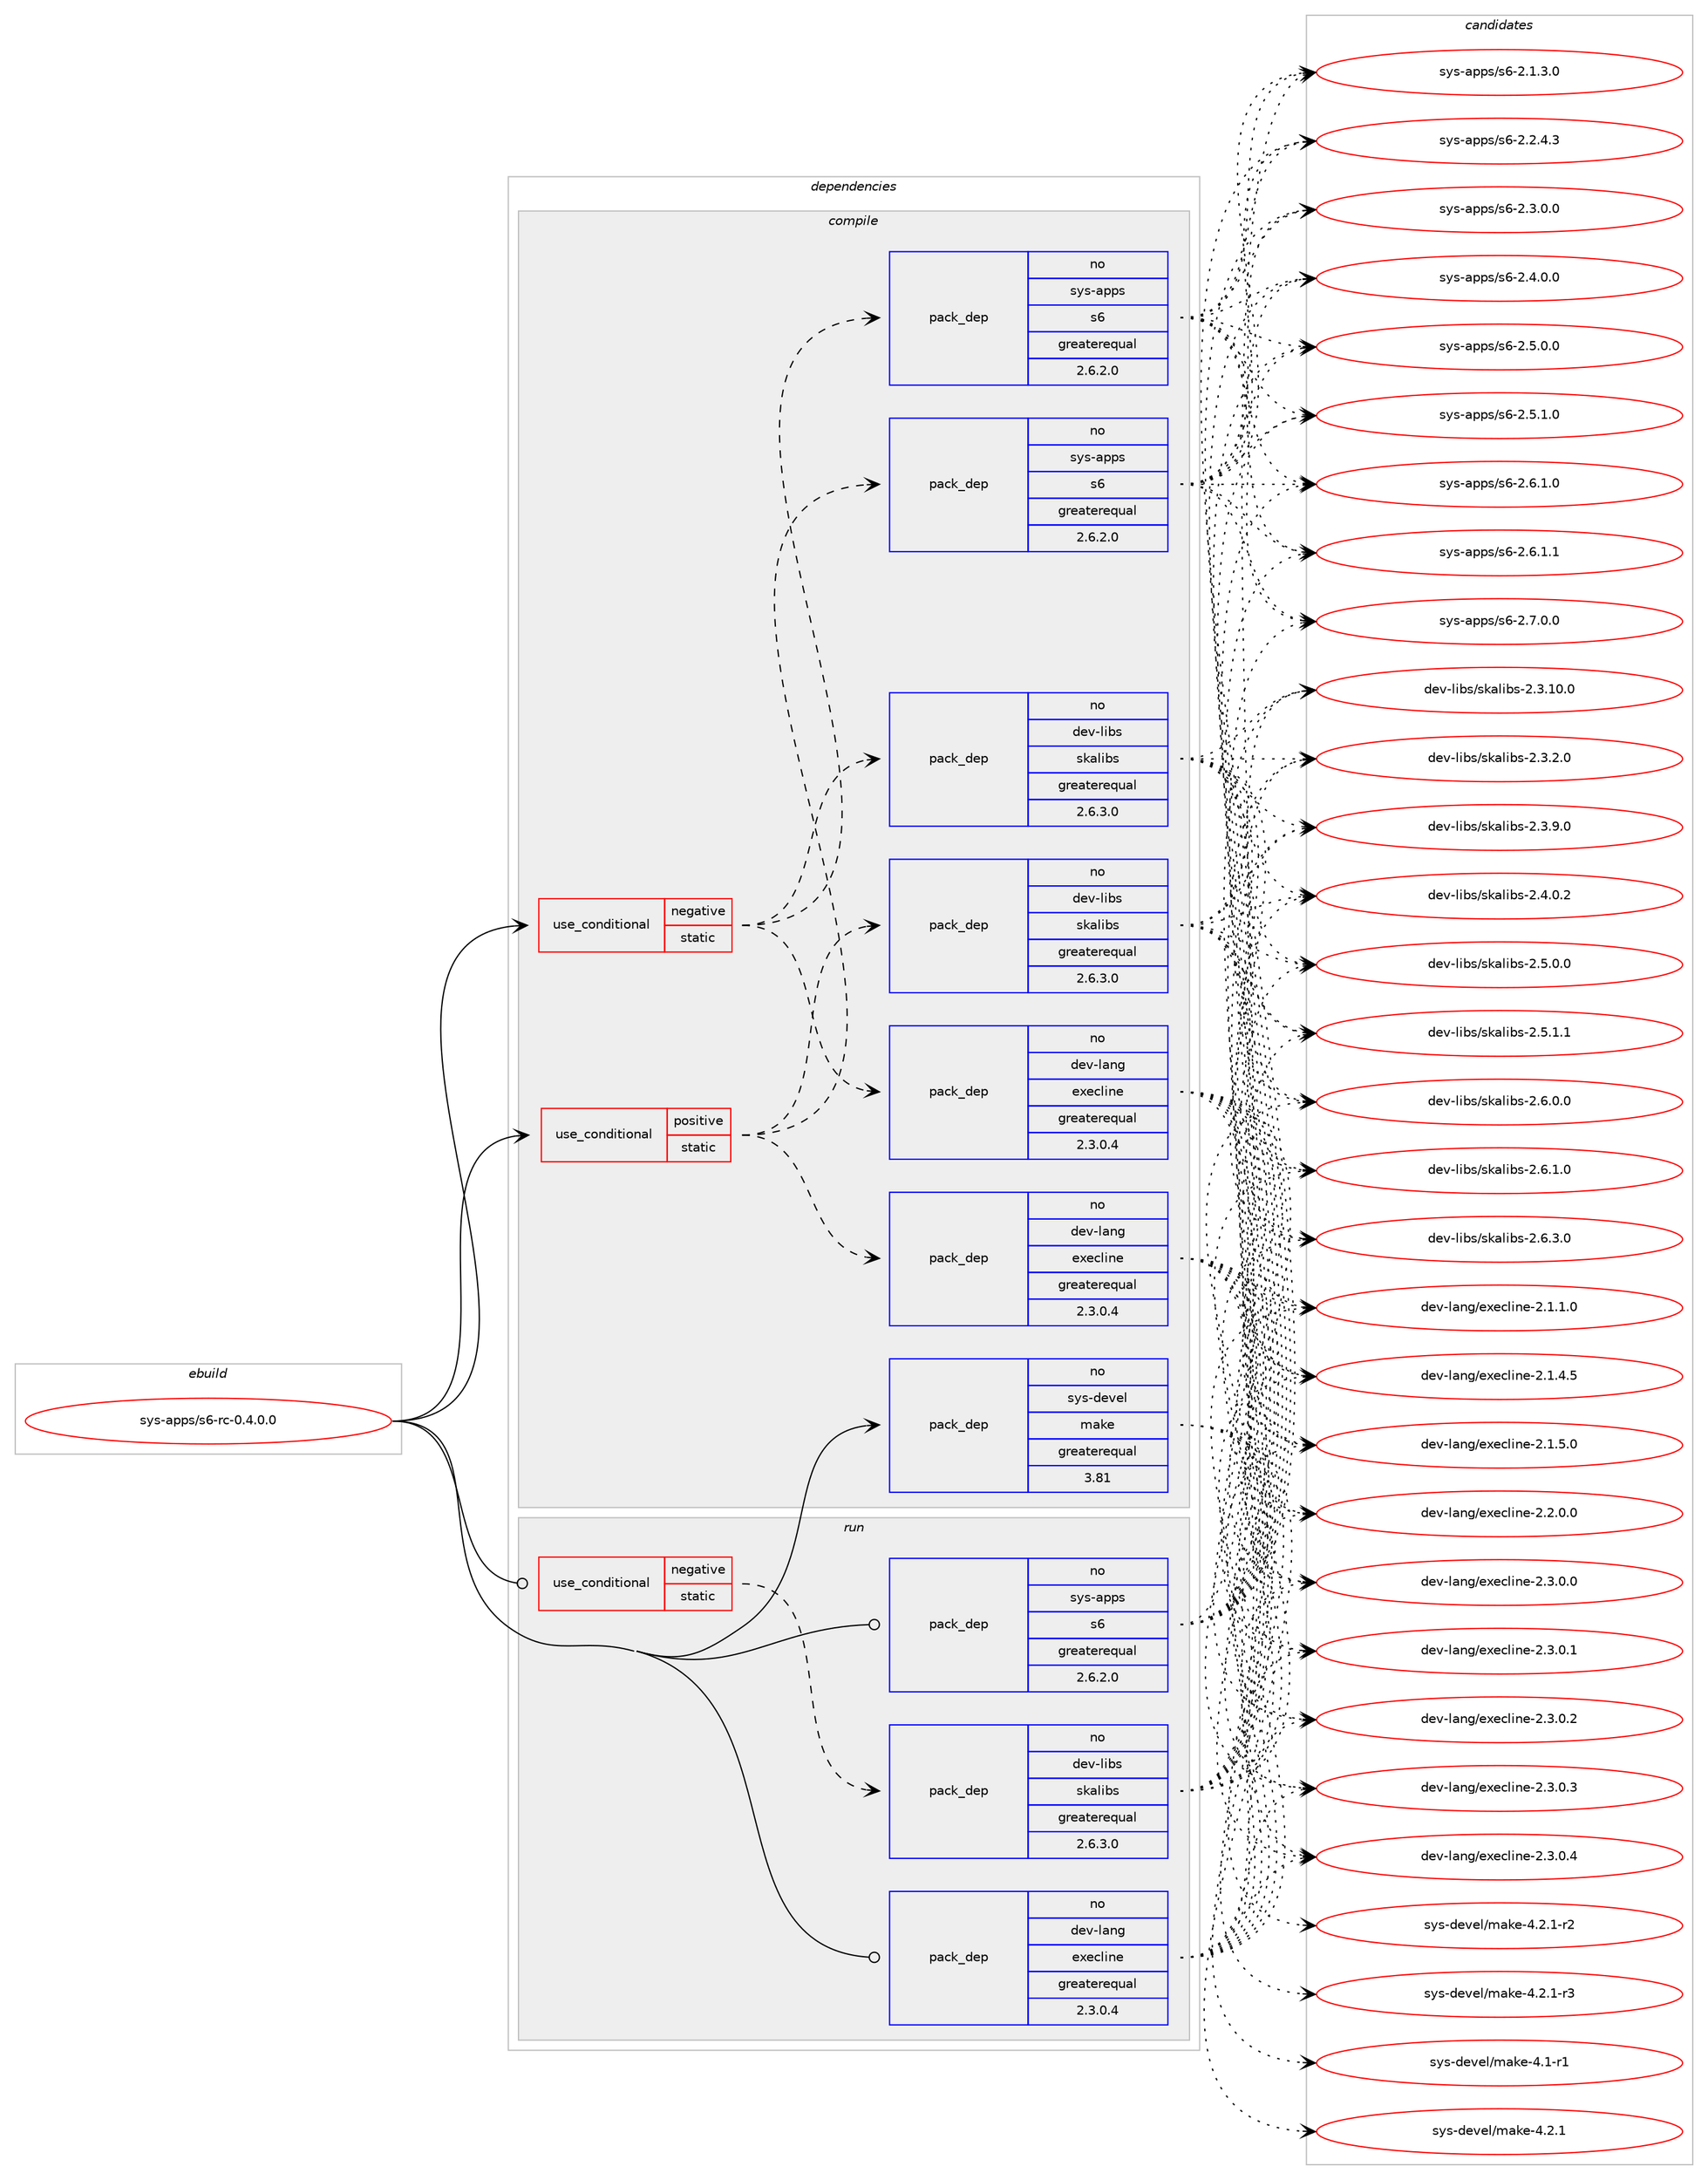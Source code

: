 digraph prolog {

# *************
# Graph options
# *************

newrank=true;
concentrate=true;
compound=true;
graph [rankdir=LR,fontname=Helvetica,fontsize=10,ranksep=1.5];#, ranksep=2.5, nodesep=0.2];
edge  [arrowhead=vee];
node  [fontname=Helvetica,fontsize=10];

# **********
# The ebuild
# **********

subgraph cluster_leftcol {
color=gray;
rank=same;
label=<<i>ebuild</i>>;
id [label="sys-apps/s6-rc-0.4.0.0", color=red, width=4, href="../sys-apps/s6-rc-0.4.0.0.svg"];
}

# ****************
# The dependencies
# ****************

subgraph cluster_midcol {
color=gray;
label=<<i>dependencies</i>>;
subgraph cluster_compile {
fillcolor="#eeeeee";
style=filled;
label=<<i>compile</i>>;
subgraph cond453 {
dependency5750 [label=<<TABLE BORDER="0" CELLBORDER="1" CELLSPACING="0" CELLPADDING="4"><TR><TD ROWSPAN="3" CELLPADDING="10">use_conditional</TD></TR><TR><TD>negative</TD></TR><TR><TD>static</TD></TR></TABLE>>, shape=none, color=red];
subgraph pack5268 {
dependency5751 [label=<<TABLE BORDER="0" CELLBORDER="1" CELLSPACING="0" CELLPADDING="4" WIDTH="220"><TR><TD ROWSPAN="6" CELLPADDING="30">pack_dep</TD></TR><TR><TD WIDTH="110">no</TD></TR><TR><TD>dev-lang</TD></TR><TR><TD>execline</TD></TR><TR><TD>greaterequal</TD></TR><TR><TD>2.3.0.4</TD></TR></TABLE>>, shape=none, color=blue];
}
dependency5750:e -> dependency5751:w [weight=20,style="dashed",arrowhead="vee"];
subgraph pack5269 {
dependency5752 [label=<<TABLE BORDER="0" CELLBORDER="1" CELLSPACING="0" CELLPADDING="4" WIDTH="220"><TR><TD ROWSPAN="6" CELLPADDING="30">pack_dep</TD></TR><TR><TD WIDTH="110">no</TD></TR><TR><TD>dev-libs</TD></TR><TR><TD>skalibs</TD></TR><TR><TD>greaterequal</TD></TR><TR><TD>2.6.3.0</TD></TR></TABLE>>, shape=none, color=blue];
}
dependency5750:e -> dependency5752:w [weight=20,style="dashed",arrowhead="vee"];
subgraph pack5270 {
dependency5753 [label=<<TABLE BORDER="0" CELLBORDER="1" CELLSPACING="0" CELLPADDING="4" WIDTH="220"><TR><TD ROWSPAN="6" CELLPADDING="30">pack_dep</TD></TR><TR><TD WIDTH="110">no</TD></TR><TR><TD>sys-apps</TD></TR><TR><TD>s6</TD></TR><TR><TD>greaterequal</TD></TR><TR><TD>2.6.2.0</TD></TR></TABLE>>, shape=none, color=blue];
}
dependency5750:e -> dependency5753:w [weight=20,style="dashed",arrowhead="vee"];
}
id:e -> dependency5750:w [weight=20,style="solid",arrowhead="vee"];
subgraph cond454 {
dependency5754 [label=<<TABLE BORDER="0" CELLBORDER="1" CELLSPACING="0" CELLPADDING="4"><TR><TD ROWSPAN="3" CELLPADDING="10">use_conditional</TD></TR><TR><TD>positive</TD></TR><TR><TD>static</TD></TR></TABLE>>, shape=none, color=red];
subgraph pack5271 {
dependency5755 [label=<<TABLE BORDER="0" CELLBORDER="1" CELLSPACING="0" CELLPADDING="4" WIDTH="220"><TR><TD ROWSPAN="6" CELLPADDING="30">pack_dep</TD></TR><TR><TD WIDTH="110">no</TD></TR><TR><TD>dev-lang</TD></TR><TR><TD>execline</TD></TR><TR><TD>greaterequal</TD></TR><TR><TD>2.3.0.4</TD></TR></TABLE>>, shape=none, color=blue];
}
dependency5754:e -> dependency5755:w [weight=20,style="dashed",arrowhead="vee"];
subgraph pack5272 {
dependency5756 [label=<<TABLE BORDER="0" CELLBORDER="1" CELLSPACING="0" CELLPADDING="4" WIDTH="220"><TR><TD ROWSPAN="6" CELLPADDING="30">pack_dep</TD></TR><TR><TD WIDTH="110">no</TD></TR><TR><TD>dev-libs</TD></TR><TR><TD>skalibs</TD></TR><TR><TD>greaterequal</TD></TR><TR><TD>2.6.3.0</TD></TR></TABLE>>, shape=none, color=blue];
}
dependency5754:e -> dependency5756:w [weight=20,style="dashed",arrowhead="vee"];
subgraph pack5273 {
dependency5757 [label=<<TABLE BORDER="0" CELLBORDER="1" CELLSPACING="0" CELLPADDING="4" WIDTH="220"><TR><TD ROWSPAN="6" CELLPADDING="30">pack_dep</TD></TR><TR><TD WIDTH="110">no</TD></TR><TR><TD>sys-apps</TD></TR><TR><TD>s6</TD></TR><TR><TD>greaterequal</TD></TR><TR><TD>2.6.2.0</TD></TR></TABLE>>, shape=none, color=blue];
}
dependency5754:e -> dependency5757:w [weight=20,style="dashed",arrowhead="vee"];
}
id:e -> dependency5754:w [weight=20,style="solid",arrowhead="vee"];
subgraph pack5274 {
dependency5758 [label=<<TABLE BORDER="0" CELLBORDER="1" CELLSPACING="0" CELLPADDING="4" WIDTH="220"><TR><TD ROWSPAN="6" CELLPADDING="30">pack_dep</TD></TR><TR><TD WIDTH="110">no</TD></TR><TR><TD>sys-devel</TD></TR><TR><TD>make</TD></TR><TR><TD>greaterequal</TD></TR><TR><TD>3.81</TD></TR></TABLE>>, shape=none, color=blue];
}
id:e -> dependency5758:w [weight=20,style="solid",arrowhead="vee"];
}
subgraph cluster_compileandrun {
fillcolor="#eeeeee";
style=filled;
label=<<i>compile and run</i>>;
}
subgraph cluster_run {
fillcolor="#eeeeee";
style=filled;
label=<<i>run</i>>;
subgraph cond455 {
dependency5759 [label=<<TABLE BORDER="0" CELLBORDER="1" CELLSPACING="0" CELLPADDING="4"><TR><TD ROWSPAN="3" CELLPADDING="10">use_conditional</TD></TR><TR><TD>negative</TD></TR><TR><TD>static</TD></TR></TABLE>>, shape=none, color=red];
subgraph pack5275 {
dependency5760 [label=<<TABLE BORDER="0" CELLBORDER="1" CELLSPACING="0" CELLPADDING="4" WIDTH="220"><TR><TD ROWSPAN="6" CELLPADDING="30">pack_dep</TD></TR><TR><TD WIDTH="110">no</TD></TR><TR><TD>dev-libs</TD></TR><TR><TD>skalibs</TD></TR><TR><TD>greaterequal</TD></TR><TR><TD>2.6.3.0</TD></TR></TABLE>>, shape=none, color=blue];
}
dependency5759:e -> dependency5760:w [weight=20,style="dashed",arrowhead="vee"];
}
id:e -> dependency5759:w [weight=20,style="solid",arrowhead="odot"];
subgraph pack5276 {
dependency5761 [label=<<TABLE BORDER="0" CELLBORDER="1" CELLSPACING="0" CELLPADDING="4" WIDTH="220"><TR><TD ROWSPAN="6" CELLPADDING="30">pack_dep</TD></TR><TR><TD WIDTH="110">no</TD></TR><TR><TD>dev-lang</TD></TR><TR><TD>execline</TD></TR><TR><TD>greaterequal</TD></TR><TR><TD>2.3.0.4</TD></TR></TABLE>>, shape=none, color=blue];
}
id:e -> dependency5761:w [weight=20,style="solid",arrowhead="odot"];
subgraph pack5277 {
dependency5762 [label=<<TABLE BORDER="0" CELLBORDER="1" CELLSPACING="0" CELLPADDING="4" WIDTH="220"><TR><TD ROWSPAN="6" CELLPADDING="30">pack_dep</TD></TR><TR><TD WIDTH="110">no</TD></TR><TR><TD>sys-apps</TD></TR><TR><TD>s6</TD></TR><TR><TD>greaterequal</TD></TR><TR><TD>2.6.2.0</TD></TR></TABLE>>, shape=none, color=blue];
}
id:e -> dependency5762:w [weight=20,style="solid",arrowhead="odot"];
}
}

# **************
# The candidates
# **************

subgraph cluster_choices {
rank=same;
color=gray;
label=<<i>candidates</i>>;

subgraph choice5268 {
color=black;
nodesep=1;
choice100101118451089711010347101120101991081051101014550464946494648 [label="dev-lang/execline-2.1.1.0", color=red, width=4,href="../dev-lang/execline-2.1.1.0.svg"];
choice100101118451089711010347101120101991081051101014550464946524653 [label="dev-lang/execline-2.1.4.5", color=red, width=4,href="../dev-lang/execline-2.1.4.5.svg"];
choice100101118451089711010347101120101991081051101014550464946534648 [label="dev-lang/execline-2.1.5.0", color=red, width=4,href="../dev-lang/execline-2.1.5.0.svg"];
choice100101118451089711010347101120101991081051101014550465046484648 [label="dev-lang/execline-2.2.0.0", color=red, width=4,href="../dev-lang/execline-2.2.0.0.svg"];
choice100101118451089711010347101120101991081051101014550465146484648 [label="dev-lang/execline-2.3.0.0", color=red, width=4,href="../dev-lang/execline-2.3.0.0.svg"];
choice100101118451089711010347101120101991081051101014550465146484649 [label="dev-lang/execline-2.3.0.1", color=red, width=4,href="../dev-lang/execline-2.3.0.1.svg"];
choice100101118451089711010347101120101991081051101014550465146484650 [label="dev-lang/execline-2.3.0.2", color=red, width=4,href="../dev-lang/execline-2.3.0.2.svg"];
choice100101118451089711010347101120101991081051101014550465146484651 [label="dev-lang/execline-2.3.0.3", color=red, width=4,href="../dev-lang/execline-2.3.0.3.svg"];
choice100101118451089711010347101120101991081051101014550465146484652 [label="dev-lang/execline-2.3.0.4", color=red, width=4,href="../dev-lang/execline-2.3.0.4.svg"];
dependency5751:e -> choice100101118451089711010347101120101991081051101014550464946494648:w [style=dotted,weight="100"];
dependency5751:e -> choice100101118451089711010347101120101991081051101014550464946524653:w [style=dotted,weight="100"];
dependency5751:e -> choice100101118451089711010347101120101991081051101014550464946534648:w [style=dotted,weight="100"];
dependency5751:e -> choice100101118451089711010347101120101991081051101014550465046484648:w [style=dotted,weight="100"];
dependency5751:e -> choice100101118451089711010347101120101991081051101014550465146484648:w [style=dotted,weight="100"];
dependency5751:e -> choice100101118451089711010347101120101991081051101014550465146484649:w [style=dotted,weight="100"];
dependency5751:e -> choice100101118451089711010347101120101991081051101014550465146484650:w [style=dotted,weight="100"];
dependency5751:e -> choice100101118451089711010347101120101991081051101014550465146484651:w [style=dotted,weight="100"];
dependency5751:e -> choice100101118451089711010347101120101991081051101014550465146484652:w [style=dotted,weight="100"];
}
subgraph choice5269 {
color=black;
nodesep=1;
choice1001011184510810598115471151079710810598115455046514649484648 [label="dev-libs/skalibs-2.3.10.0", color=red, width=4,href="../dev-libs/skalibs-2.3.10.0.svg"];
choice10010111845108105981154711510797108105981154550465146504648 [label="dev-libs/skalibs-2.3.2.0", color=red, width=4,href="../dev-libs/skalibs-2.3.2.0.svg"];
choice10010111845108105981154711510797108105981154550465146574648 [label="dev-libs/skalibs-2.3.9.0", color=red, width=4,href="../dev-libs/skalibs-2.3.9.0.svg"];
choice10010111845108105981154711510797108105981154550465246484650 [label="dev-libs/skalibs-2.4.0.2", color=red, width=4,href="../dev-libs/skalibs-2.4.0.2.svg"];
choice10010111845108105981154711510797108105981154550465346484648 [label="dev-libs/skalibs-2.5.0.0", color=red, width=4,href="../dev-libs/skalibs-2.5.0.0.svg"];
choice10010111845108105981154711510797108105981154550465346494649 [label="dev-libs/skalibs-2.5.1.1", color=red, width=4,href="../dev-libs/skalibs-2.5.1.1.svg"];
choice10010111845108105981154711510797108105981154550465446484648 [label="dev-libs/skalibs-2.6.0.0", color=red, width=4,href="../dev-libs/skalibs-2.6.0.0.svg"];
choice10010111845108105981154711510797108105981154550465446494648 [label="dev-libs/skalibs-2.6.1.0", color=red, width=4,href="../dev-libs/skalibs-2.6.1.0.svg"];
choice10010111845108105981154711510797108105981154550465446514648 [label="dev-libs/skalibs-2.6.3.0", color=red, width=4,href="../dev-libs/skalibs-2.6.3.0.svg"];
dependency5752:e -> choice1001011184510810598115471151079710810598115455046514649484648:w [style=dotted,weight="100"];
dependency5752:e -> choice10010111845108105981154711510797108105981154550465146504648:w [style=dotted,weight="100"];
dependency5752:e -> choice10010111845108105981154711510797108105981154550465146574648:w [style=dotted,weight="100"];
dependency5752:e -> choice10010111845108105981154711510797108105981154550465246484650:w [style=dotted,weight="100"];
dependency5752:e -> choice10010111845108105981154711510797108105981154550465346484648:w [style=dotted,weight="100"];
dependency5752:e -> choice10010111845108105981154711510797108105981154550465346494649:w [style=dotted,weight="100"];
dependency5752:e -> choice10010111845108105981154711510797108105981154550465446484648:w [style=dotted,weight="100"];
dependency5752:e -> choice10010111845108105981154711510797108105981154550465446494648:w [style=dotted,weight="100"];
dependency5752:e -> choice10010111845108105981154711510797108105981154550465446514648:w [style=dotted,weight="100"];
}
subgraph choice5270 {
color=black;
nodesep=1;
choice115121115459711211211547115544550464946514648 [label="sys-apps/s6-2.1.3.0", color=red, width=4,href="../sys-apps/s6-2.1.3.0.svg"];
choice115121115459711211211547115544550465046524651 [label="sys-apps/s6-2.2.4.3", color=red, width=4,href="../sys-apps/s6-2.2.4.3.svg"];
choice115121115459711211211547115544550465146484648 [label="sys-apps/s6-2.3.0.0", color=red, width=4,href="../sys-apps/s6-2.3.0.0.svg"];
choice115121115459711211211547115544550465246484648 [label="sys-apps/s6-2.4.0.0", color=red, width=4,href="../sys-apps/s6-2.4.0.0.svg"];
choice115121115459711211211547115544550465346484648 [label="sys-apps/s6-2.5.0.0", color=red, width=4,href="../sys-apps/s6-2.5.0.0.svg"];
choice115121115459711211211547115544550465346494648 [label="sys-apps/s6-2.5.1.0", color=red, width=4,href="../sys-apps/s6-2.5.1.0.svg"];
choice115121115459711211211547115544550465446494648 [label="sys-apps/s6-2.6.1.0", color=red, width=4,href="../sys-apps/s6-2.6.1.0.svg"];
choice115121115459711211211547115544550465446494649 [label="sys-apps/s6-2.6.1.1", color=red, width=4,href="../sys-apps/s6-2.6.1.1.svg"];
choice115121115459711211211547115544550465546484648 [label="sys-apps/s6-2.7.0.0", color=red, width=4,href="../sys-apps/s6-2.7.0.0.svg"];
dependency5753:e -> choice115121115459711211211547115544550464946514648:w [style=dotted,weight="100"];
dependency5753:e -> choice115121115459711211211547115544550465046524651:w [style=dotted,weight="100"];
dependency5753:e -> choice115121115459711211211547115544550465146484648:w [style=dotted,weight="100"];
dependency5753:e -> choice115121115459711211211547115544550465246484648:w [style=dotted,weight="100"];
dependency5753:e -> choice115121115459711211211547115544550465346484648:w [style=dotted,weight="100"];
dependency5753:e -> choice115121115459711211211547115544550465346494648:w [style=dotted,weight="100"];
dependency5753:e -> choice115121115459711211211547115544550465446494648:w [style=dotted,weight="100"];
dependency5753:e -> choice115121115459711211211547115544550465446494649:w [style=dotted,weight="100"];
dependency5753:e -> choice115121115459711211211547115544550465546484648:w [style=dotted,weight="100"];
}
subgraph choice5271 {
color=black;
nodesep=1;
choice100101118451089711010347101120101991081051101014550464946494648 [label="dev-lang/execline-2.1.1.0", color=red, width=4,href="../dev-lang/execline-2.1.1.0.svg"];
choice100101118451089711010347101120101991081051101014550464946524653 [label="dev-lang/execline-2.1.4.5", color=red, width=4,href="../dev-lang/execline-2.1.4.5.svg"];
choice100101118451089711010347101120101991081051101014550464946534648 [label="dev-lang/execline-2.1.5.0", color=red, width=4,href="../dev-lang/execline-2.1.5.0.svg"];
choice100101118451089711010347101120101991081051101014550465046484648 [label="dev-lang/execline-2.2.0.0", color=red, width=4,href="../dev-lang/execline-2.2.0.0.svg"];
choice100101118451089711010347101120101991081051101014550465146484648 [label="dev-lang/execline-2.3.0.0", color=red, width=4,href="../dev-lang/execline-2.3.0.0.svg"];
choice100101118451089711010347101120101991081051101014550465146484649 [label="dev-lang/execline-2.3.0.1", color=red, width=4,href="../dev-lang/execline-2.3.0.1.svg"];
choice100101118451089711010347101120101991081051101014550465146484650 [label="dev-lang/execline-2.3.0.2", color=red, width=4,href="../dev-lang/execline-2.3.0.2.svg"];
choice100101118451089711010347101120101991081051101014550465146484651 [label="dev-lang/execline-2.3.0.3", color=red, width=4,href="../dev-lang/execline-2.3.0.3.svg"];
choice100101118451089711010347101120101991081051101014550465146484652 [label="dev-lang/execline-2.3.0.4", color=red, width=4,href="../dev-lang/execline-2.3.0.4.svg"];
dependency5755:e -> choice100101118451089711010347101120101991081051101014550464946494648:w [style=dotted,weight="100"];
dependency5755:e -> choice100101118451089711010347101120101991081051101014550464946524653:w [style=dotted,weight="100"];
dependency5755:e -> choice100101118451089711010347101120101991081051101014550464946534648:w [style=dotted,weight="100"];
dependency5755:e -> choice100101118451089711010347101120101991081051101014550465046484648:w [style=dotted,weight="100"];
dependency5755:e -> choice100101118451089711010347101120101991081051101014550465146484648:w [style=dotted,weight="100"];
dependency5755:e -> choice100101118451089711010347101120101991081051101014550465146484649:w [style=dotted,weight="100"];
dependency5755:e -> choice100101118451089711010347101120101991081051101014550465146484650:w [style=dotted,weight="100"];
dependency5755:e -> choice100101118451089711010347101120101991081051101014550465146484651:w [style=dotted,weight="100"];
dependency5755:e -> choice100101118451089711010347101120101991081051101014550465146484652:w [style=dotted,weight="100"];
}
subgraph choice5272 {
color=black;
nodesep=1;
choice1001011184510810598115471151079710810598115455046514649484648 [label="dev-libs/skalibs-2.3.10.0", color=red, width=4,href="../dev-libs/skalibs-2.3.10.0.svg"];
choice10010111845108105981154711510797108105981154550465146504648 [label="dev-libs/skalibs-2.3.2.0", color=red, width=4,href="../dev-libs/skalibs-2.3.2.0.svg"];
choice10010111845108105981154711510797108105981154550465146574648 [label="dev-libs/skalibs-2.3.9.0", color=red, width=4,href="../dev-libs/skalibs-2.3.9.0.svg"];
choice10010111845108105981154711510797108105981154550465246484650 [label="dev-libs/skalibs-2.4.0.2", color=red, width=4,href="../dev-libs/skalibs-2.4.0.2.svg"];
choice10010111845108105981154711510797108105981154550465346484648 [label="dev-libs/skalibs-2.5.0.0", color=red, width=4,href="../dev-libs/skalibs-2.5.0.0.svg"];
choice10010111845108105981154711510797108105981154550465346494649 [label="dev-libs/skalibs-2.5.1.1", color=red, width=4,href="../dev-libs/skalibs-2.5.1.1.svg"];
choice10010111845108105981154711510797108105981154550465446484648 [label="dev-libs/skalibs-2.6.0.0", color=red, width=4,href="../dev-libs/skalibs-2.6.0.0.svg"];
choice10010111845108105981154711510797108105981154550465446494648 [label="dev-libs/skalibs-2.6.1.0", color=red, width=4,href="../dev-libs/skalibs-2.6.1.0.svg"];
choice10010111845108105981154711510797108105981154550465446514648 [label="dev-libs/skalibs-2.6.3.0", color=red, width=4,href="../dev-libs/skalibs-2.6.3.0.svg"];
dependency5756:e -> choice1001011184510810598115471151079710810598115455046514649484648:w [style=dotted,weight="100"];
dependency5756:e -> choice10010111845108105981154711510797108105981154550465146504648:w [style=dotted,weight="100"];
dependency5756:e -> choice10010111845108105981154711510797108105981154550465146574648:w [style=dotted,weight="100"];
dependency5756:e -> choice10010111845108105981154711510797108105981154550465246484650:w [style=dotted,weight="100"];
dependency5756:e -> choice10010111845108105981154711510797108105981154550465346484648:w [style=dotted,weight="100"];
dependency5756:e -> choice10010111845108105981154711510797108105981154550465346494649:w [style=dotted,weight="100"];
dependency5756:e -> choice10010111845108105981154711510797108105981154550465446484648:w [style=dotted,weight="100"];
dependency5756:e -> choice10010111845108105981154711510797108105981154550465446494648:w [style=dotted,weight="100"];
dependency5756:e -> choice10010111845108105981154711510797108105981154550465446514648:w [style=dotted,weight="100"];
}
subgraph choice5273 {
color=black;
nodesep=1;
choice115121115459711211211547115544550464946514648 [label="sys-apps/s6-2.1.3.0", color=red, width=4,href="../sys-apps/s6-2.1.3.0.svg"];
choice115121115459711211211547115544550465046524651 [label="sys-apps/s6-2.2.4.3", color=red, width=4,href="../sys-apps/s6-2.2.4.3.svg"];
choice115121115459711211211547115544550465146484648 [label="sys-apps/s6-2.3.0.0", color=red, width=4,href="../sys-apps/s6-2.3.0.0.svg"];
choice115121115459711211211547115544550465246484648 [label="sys-apps/s6-2.4.0.0", color=red, width=4,href="../sys-apps/s6-2.4.0.0.svg"];
choice115121115459711211211547115544550465346484648 [label="sys-apps/s6-2.5.0.0", color=red, width=4,href="../sys-apps/s6-2.5.0.0.svg"];
choice115121115459711211211547115544550465346494648 [label="sys-apps/s6-2.5.1.0", color=red, width=4,href="../sys-apps/s6-2.5.1.0.svg"];
choice115121115459711211211547115544550465446494648 [label="sys-apps/s6-2.6.1.0", color=red, width=4,href="../sys-apps/s6-2.6.1.0.svg"];
choice115121115459711211211547115544550465446494649 [label="sys-apps/s6-2.6.1.1", color=red, width=4,href="../sys-apps/s6-2.6.1.1.svg"];
choice115121115459711211211547115544550465546484648 [label="sys-apps/s6-2.7.0.0", color=red, width=4,href="../sys-apps/s6-2.7.0.0.svg"];
dependency5757:e -> choice115121115459711211211547115544550464946514648:w [style=dotted,weight="100"];
dependency5757:e -> choice115121115459711211211547115544550465046524651:w [style=dotted,weight="100"];
dependency5757:e -> choice115121115459711211211547115544550465146484648:w [style=dotted,weight="100"];
dependency5757:e -> choice115121115459711211211547115544550465246484648:w [style=dotted,weight="100"];
dependency5757:e -> choice115121115459711211211547115544550465346484648:w [style=dotted,weight="100"];
dependency5757:e -> choice115121115459711211211547115544550465346494648:w [style=dotted,weight="100"];
dependency5757:e -> choice115121115459711211211547115544550465446494648:w [style=dotted,weight="100"];
dependency5757:e -> choice115121115459711211211547115544550465446494649:w [style=dotted,weight="100"];
dependency5757:e -> choice115121115459711211211547115544550465546484648:w [style=dotted,weight="100"];
}
subgraph choice5274 {
color=black;
nodesep=1;
choice115121115451001011181011084710997107101455246494511449 [label="sys-devel/make-4.1-r1", color=red, width=4,href="../sys-devel/make-4.1-r1.svg"];
choice115121115451001011181011084710997107101455246504649 [label="sys-devel/make-4.2.1", color=red, width=4,href="../sys-devel/make-4.2.1.svg"];
choice1151211154510010111810110847109971071014552465046494511450 [label="sys-devel/make-4.2.1-r2", color=red, width=4,href="../sys-devel/make-4.2.1-r2.svg"];
choice1151211154510010111810110847109971071014552465046494511451 [label="sys-devel/make-4.2.1-r3", color=red, width=4,href="../sys-devel/make-4.2.1-r3.svg"];
dependency5758:e -> choice115121115451001011181011084710997107101455246494511449:w [style=dotted,weight="100"];
dependency5758:e -> choice115121115451001011181011084710997107101455246504649:w [style=dotted,weight="100"];
dependency5758:e -> choice1151211154510010111810110847109971071014552465046494511450:w [style=dotted,weight="100"];
dependency5758:e -> choice1151211154510010111810110847109971071014552465046494511451:w [style=dotted,weight="100"];
}
subgraph choice5275 {
color=black;
nodesep=1;
choice1001011184510810598115471151079710810598115455046514649484648 [label="dev-libs/skalibs-2.3.10.0", color=red, width=4,href="../dev-libs/skalibs-2.3.10.0.svg"];
choice10010111845108105981154711510797108105981154550465146504648 [label="dev-libs/skalibs-2.3.2.0", color=red, width=4,href="../dev-libs/skalibs-2.3.2.0.svg"];
choice10010111845108105981154711510797108105981154550465146574648 [label="dev-libs/skalibs-2.3.9.0", color=red, width=4,href="../dev-libs/skalibs-2.3.9.0.svg"];
choice10010111845108105981154711510797108105981154550465246484650 [label="dev-libs/skalibs-2.4.0.2", color=red, width=4,href="../dev-libs/skalibs-2.4.0.2.svg"];
choice10010111845108105981154711510797108105981154550465346484648 [label="dev-libs/skalibs-2.5.0.0", color=red, width=4,href="../dev-libs/skalibs-2.5.0.0.svg"];
choice10010111845108105981154711510797108105981154550465346494649 [label="dev-libs/skalibs-2.5.1.1", color=red, width=4,href="../dev-libs/skalibs-2.5.1.1.svg"];
choice10010111845108105981154711510797108105981154550465446484648 [label="dev-libs/skalibs-2.6.0.0", color=red, width=4,href="../dev-libs/skalibs-2.6.0.0.svg"];
choice10010111845108105981154711510797108105981154550465446494648 [label="dev-libs/skalibs-2.6.1.0", color=red, width=4,href="../dev-libs/skalibs-2.6.1.0.svg"];
choice10010111845108105981154711510797108105981154550465446514648 [label="dev-libs/skalibs-2.6.3.0", color=red, width=4,href="../dev-libs/skalibs-2.6.3.0.svg"];
dependency5760:e -> choice1001011184510810598115471151079710810598115455046514649484648:w [style=dotted,weight="100"];
dependency5760:e -> choice10010111845108105981154711510797108105981154550465146504648:w [style=dotted,weight="100"];
dependency5760:e -> choice10010111845108105981154711510797108105981154550465146574648:w [style=dotted,weight="100"];
dependency5760:e -> choice10010111845108105981154711510797108105981154550465246484650:w [style=dotted,weight="100"];
dependency5760:e -> choice10010111845108105981154711510797108105981154550465346484648:w [style=dotted,weight="100"];
dependency5760:e -> choice10010111845108105981154711510797108105981154550465346494649:w [style=dotted,weight="100"];
dependency5760:e -> choice10010111845108105981154711510797108105981154550465446484648:w [style=dotted,weight="100"];
dependency5760:e -> choice10010111845108105981154711510797108105981154550465446494648:w [style=dotted,weight="100"];
dependency5760:e -> choice10010111845108105981154711510797108105981154550465446514648:w [style=dotted,weight="100"];
}
subgraph choice5276 {
color=black;
nodesep=1;
choice100101118451089711010347101120101991081051101014550464946494648 [label="dev-lang/execline-2.1.1.0", color=red, width=4,href="../dev-lang/execline-2.1.1.0.svg"];
choice100101118451089711010347101120101991081051101014550464946524653 [label="dev-lang/execline-2.1.4.5", color=red, width=4,href="../dev-lang/execline-2.1.4.5.svg"];
choice100101118451089711010347101120101991081051101014550464946534648 [label="dev-lang/execline-2.1.5.0", color=red, width=4,href="../dev-lang/execline-2.1.5.0.svg"];
choice100101118451089711010347101120101991081051101014550465046484648 [label="dev-lang/execline-2.2.0.0", color=red, width=4,href="../dev-lang/execline-2.2.0.0.svg"];
choice100101118451089711010347101120101991081051101014550465146484648 [label="dev-lang/execline-2.3.0.0", color=red, width=4,href="../dev-lang/execline-2.3.0.0.svg"];
choice100101118451089711010347101120101991081051101014550465146484649 [label="dev-lang/execline-2.3.0.1", color=red, width=4,href="../dev-lang/execline-2.3.0.1.svg"];
choice100101118451089711010347101120101991081051101014550465146484650 [label="dev-lang/execline-2.3.0.2", color=red, width=4,href="../dev-lang/execline-2.3.0.2.svg"];
choice100101118451089711010347101120101991081051101014550465146484651 [label="dev-lang/execline-2.3.0.3", color=red, width=4,href="../dev-lang/execline-2.3.0.3.svg"];
choice100101118451089711010347101120101991081051101014550465146484652 [label="dev-lang/execline-2.3.0.4", color=red, width=4,href="../dev-lang/execline-2.3.0.4.svg"];
dependency5761:e -> choice100101118451089711010347101120101991081051101014550464946494648:w [style=dotted,weight="100"];
dependency5761:e -> choice100101118451089711010347101120101991081051101014550464946524653:w [style=dotted,weight="100"];
dependency5761:e -> choice100101118451089711010347101120101991081051101014550464946534648:w [style=dotted,weight="100"];
dependency5761:e -> choice100101118451089711010347101120101991081051101014550465046484648:w [style=dotted,weight="100"];
dependency5761:e -> choice100101118451089711010347101120101991081051101014550465146484648:w [style=dotted,weight="100"];
dependency5761:e -> choice100101118451089711010347101120101991081051101014550465146484649:w [style=dotted,weight="100"];
dependency5761:e -> choice100101118451089711010347101120101991081051101014550465146484650:w [style=dotted,weight="100"];
dependency5761:e -> choice100101118451089711010347101120101991081051101014550465146484651:w [style=dotted,weight="100"];
dependency5761:e -> choice100101118451089711010347101120101991081051101014550465146484652:w [style=dotted,weight="100"];
}
subgraph choice5277 {
color=black;
nodesep=1;
choice115121115459711211211547115544550464946514648 [label="sys-apps/s6-2.1.3.0", color=red, width=4,href="../sys-apps/s6-2.1.3.0.svg"];
choice115121115459711211211547115544550465046524651 [label="sys-apps/s6-2.2.4.3", color=red, width=4,href="../sys-apps/s6-2.2.4.3.svg"];
choice115121115459711211211547115544550465146484648 [label="sys-apps/s6-2.3.0.0", color=red, width=4,href="../sys-apps/s6-2.3.0.0.svg"];
choice115121115459711211211547115544550465246484648 [label="sys-apps/s6-2.4.0.0", color=red, width=4,href="../sys-apps/s6-2.4.0.0.svg"];
choice115121115459711211211547115544550465346484648 [label="sys-apps/s6-2.5.0.0", color=red, width=4,href="../sys-apps/s6-2.5.0.0.svg"];
choice115121115459711211211547115544550465346494648 [label="sys-apps/s6-2.5.1.0", color=red, width=4,href="../sys-apps/s6-2.5.1.0.svg"];
choice115121115459711211211547115544550465446494648 [label="sys-apps/s6-2.6.1.0", color=red, width=4,href="../sys-apps/s6-2.6.1.0.svg"];
choice115121115459711211211547115544550465446494649 [label="sys-apps/s6-2.6.1.1", color=red, width=4,href="../sys-apps/s6-2.6.1.1.svg"];
choice115121115459711211211547115544550465546484648 [label="sys-apps/s6-2.7.0.0", color=red, width=4,href="../sys-apps/s6-2.7.0.0.svg"];
dependency5762:e -> choice115121115459711211211547115544550464946514648:w [style=dotted,weight="100"];
dependency5762:e -> choice115121115459711211211547115544550465046524651:w [style=dotted,weight="100"];
dependency5762:e -> choice115121115459711211211547115544550465146484648:w [style=dotted,weight="100"];
dependency5762:e -> choice115121115459711211211547115544550465246484648:w [style=dotted,weight="100"];
dependency5762:e -> choice115121115459711211211547115544550465346484648:w [style=dotted,weight="100"];
dependency5762:e -> choice115121115459711211211547115544550465346494648:w [style=dotted,weight="100"];
dependency5762:e -> choice115121115459711211211547115544550465446494648:w [style=dotted,weight="100"];
dependency5762:e -> choice115121115459711211211547115544550465446494649:w [style=dotted,weight="100"];
dependency5762:e -> choice115121115459711211211547115544550465546484648:w [style=dotted,weight="100"];
}
}

}
